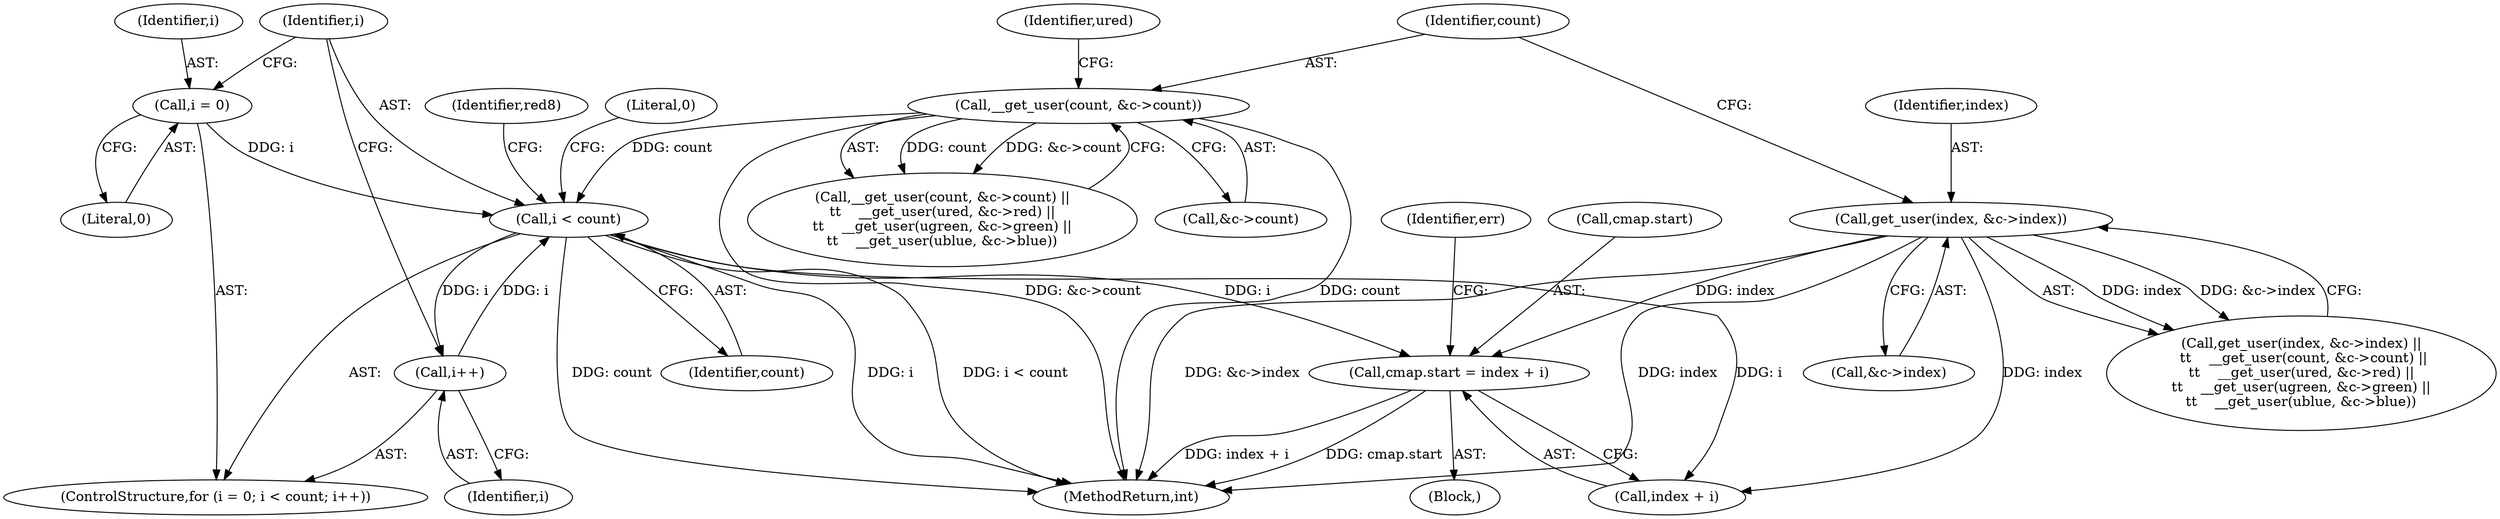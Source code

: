 digraph "0_linux_250c6c49e3b68756b14983c076183568636e2bde@integer" {
"1000311" [label="(Call,cmap.start = index + i)"];
"1000197" [label="(Call,get_user(index, &c->index))"];
"1000265" [label="(Call,i < count)"];
"1000268" [label="(Call,i++)"];
"1000262" [label="(Call,i = 0)"];
"1000204" [label="(Call,__get_user(count, &c->count))"];
"1000204" [label="(Call,__get_user(count, &c->count))"];
"1000267" [label="(Identifier,count)"];
"1000275" [label="(Identifier,red8)"];
"1000265" [label="(Call,i < count)"];
"1000476" [label="(MethodReturn,int)"];
"1000329" [label="(Literal,0)"];
"1000263" [label="(Identifier,i)"];
"1000203" [label="(Call,__get_user(count, &c->count) ||\n\t\t    __get_user(ured, &c->red) ||\n\t\t    __get_user(ugreen, &c->green) ||\n\t\t    __get_user(ublue, &c->blue))"];
"1000264" [label="(Literal,0)"];
"1000212" [label="(Identifier,ured)"];
"1000198" [label="(Identifier,index)"];
"1000261" [label="(ControlStructure,for (i = 0; i < count; i++))"];
"1000269" [label="(Identifier,i)"];
"1000315" [label="(Call,index + i)"];
"1000266" [label="(Identifier,i)"];
"1000311" [label="(Call,cmap.start = index + i)"];
"1000197" [label="(Call,get_user(index, &c->index))"];
"1000205" [label="(Identifier,count)"];
"1000206" [label="(Call,&c->count)"];
"1000196" [label="(Call,get_user(index, &c->index) ||\n \t\t    __get_user(count, &c->count) ||\n\t\t    __get_user(ured, &c->red) ||\n\t\t    __get_user(ugreen, &c->green) ||\n\t\t    __get_user(ublue, &c->blue))"];
"1000319" [label="(Identifier,err)"];
"1000312" [label="(Call,cmap.start)"];
"1000268" [label="(Call,i++)"];
"1000270" [label="(Block,)"];
"1000199" [label="(Call,&c->index)"];
"1000262" [label="(Call,i = 0)"];
"1000311" -> "1000270"  [label="AST: "];
"1000311" -> "1000315"  [label="CFG: "];
"1000312" -> "1000311"  [label="AST: "];
"1000315" -> "1000311"  [label="AST: "];
"1000319" -> "1000311"  [label="CFG: "];
"1000311" -> "1000476"  [label="DDG: cmap.start"];
"1000311" -> "1000476"  [label="DDG: index + i"];
"1000197" -> "1000311"  [label="DDG: index"];
"1000265" -> "1000311"  [label="DDG: i"];
"1000197" -> "1000196"  [label="AST: "];
"1000197" -> "1000199"  [label="CFG: "];
"1000198" -> "1000197"  [label="AST: "];
"1000199" -> "1000197"  [label="AST: "];
"1000205" -> "1000197"  [label="CFG: "];
"1000196" -> "1000197"  [label="CFG: "];
"1000197" -> "1000476"  [label="DDG: &c->index"];
"1000197" -> "1000476"  [label="DDG: index"];
"1000197" -> "1000196"  [label="DDG: index"];
"1000197" -> "1000196"  [label="DDG: &c->index"];
"1000197" -> "1000315"  [label="DDG: index"];
"1000265" -> "1000261"  [label="AST: "];
"1000265" -> "1000267"  [label="CFG: "];
"1000266" -> "1000265"  [label="AST: "];
"1000267" -> "1000265"  [label="AST: "];
"1000275" -> "1000265"  [label="CFG: "];
"1000329" -> "1000265"  [label="CFG: "];
"1000265" -> "1000476"  [label="DDG: i < count"];
"1000265" -> "1000476"  [label="DDG: count"];
"1000265" -> "1000476"  [label="DDG: i"];
"1000268" -> "1000265"  [label="DDG: i"];
"1000262" -> "1000265"  [label="DDG: i"];
"1000204" -> "1000265"  [label="DDG: count"];
"1000265" -> "1000268"  [label="DDG: i"];
"1000265" -> "1000315"  [label="DDG: i"];
"1000268" -> "1000261"  [label="AST: "];
"1000268" -> "1000269"  [label="CFG: "];
"1000269" -> "1000268"  [label="AST: "];
"1000266" -> "1000268"  [label="CFG: "];
"1000262" -> "1000261"  [label="AST: "];
"1000262" -> "1000264"  [label="CFG: "];
"1000263" -> "1000262"  [label="AST: "];
"1000264" -> "1000262"  [label="AST: "];
"1000266" -> "1000262"  [label="CFG: "];
"1000204" -> "1000203"  [label="AST: "];
"1000204" -> "1000206"  [label="CFG: "];
"1000205" -> "1000204"  [label="AST: "];
"1000206" -> "1000204"  [label="AST: "];
"1000212" -> "1000204"  [label="CFG: "];
"1000203" -> "1000204"  [label="CFG: "];
"1000204" -> "1000476"  [label="DDG: &c->count"];
"1000204" -> "1000476"  [label="DDG: count"];
"1000204" -> "1000203"  [label="DDG: count"];
"1000204" -> "1000203"  [label="DDG: &c->count"];
}
